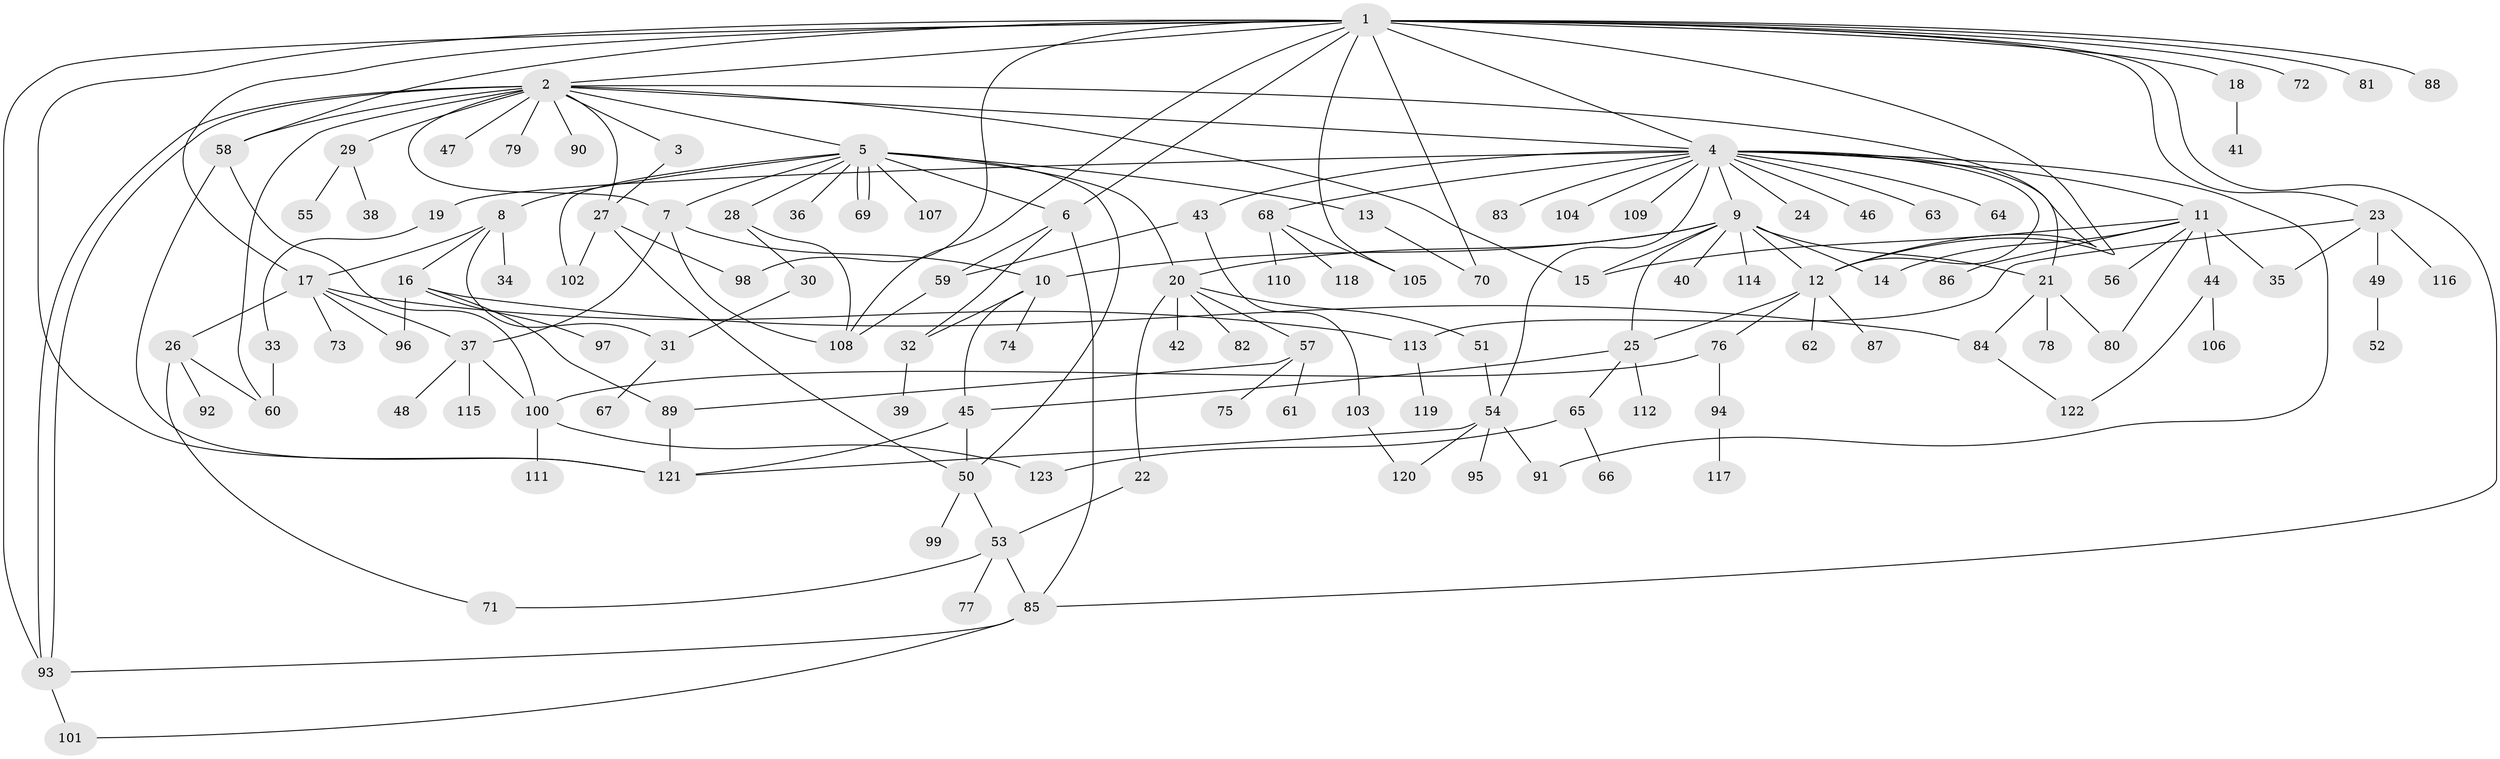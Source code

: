 // coarse degree distribution, {15: 0.016129032258064516, 11: 0.016129032258064516, 3: 0.20967741935483872, 12: 0.016129032258064516, 9: 0.016129032258064516, 7: 0.06451612903225806, 8: 0.016129032258064516, 4: 0.16129032258064516, 6: 0.06451612903225806, 2: 0.1935483870967742, 1: 0.22580645161290322}
// Generated by graph-tools (version 1.1) at 2025/50/03/04/25 22:50:18]
// undirected, 123 vertices, 180 edges
graph export_dot {
  node [color=gray90,style=filled];
  1;
  2;
  3;
  4;
  5;
  6;
  7;
  8;
  9;
  10;
  11;
  12;
  13;
  14;
  15;
  16;
  17;
  18;
  19;
  20;
  21;
  22;
  23;
  24;
  25;
  26;
  27;
  28;
  29;
  30;
  31;
  32;
  33;
  34;
  35;
  36;
  37;
  38;
  39;
  40;
  41;
  42;
  43;
  44;
  45;
  46;
  47;
  48;
  49;
  50;
  51;
  52;
  53;
  54;
  55;
  56;
  57;
  58;
  59;
  60;
  61;
  62;
  63;
  64;
  65;
  66;
  67;
  68;
  69;
  70;
  71;
  72;
  73;
  74;
  75;
  76;
  77;
  78;
  79;
  80;
  81;
  82;
  83;
  84;
  85;
  86;
  87;
  88;
  89;
  90;
  91;
  92;
  93;
  94;
  95;
  96;
  97;
  98;
  99;
  100;
  101;
  102;
  103;
  104;
  105;
  106;
  107;
  108;
  109;
  110;
  111;
  112;
  113;
  114;
  115;
  116;
  117;
  118;
  119;
  120;
  121;
  122;
  123;
  1 -- 2;
  1 -- 4;
  1 -- 6;
  1 -- 12;
  1 -- 17;
  1 -- 18;
  1 -- 23;
  1 -- 58;
  1 -- 70;
  1 -- 72;
  1 -- 81;
  1 -- 85;
  1 -- 88;
  1 -- 93;
  1 -- 98;
  1 -- 105;
  1 -- 108;
  1 -- 121;
  2 -- 3;
  2 -- 4;
  2 -- 5;
  2 -- 7;
  2 -- 12;
  2 -- 15;
  2 -- 27;
  2 -- 29;
  2 -- 47;
  2 -- 58;
  2 -- 60;
  2 -- 79;
  2 -- 90;
  2 -- 93;
  2 -- 93;
  3 -- 27;
  4 -- 9;
  4 -- 11;
  4 -- 12;
  4 -- 19;
  4 -- 21;
  4 -- 24;
  4 -- 43;
  4 -- 46;
  4 -- 54;
  4 -- 63;
  4 -- 64;
  4 -- 68;
  4 -- 83;
  4 -- 91;
  4 -- 104;
  4 -- 109;
  5 -- 6;
  5 -- 7;
  5 -- 8;
  5 -- 13;
  5 -- 20;
  5 -- 28;
  5 -- 36;
  5 -- 50;
  5 -- 69;
  5 -- 69;
  5 -- 102;
  5 -- 107;
  6 -- 32;
  6 -- 59;
  6 -- 85;
  7 -- 10;
  7 -- 37;
  7 -- 108;
  8 -- 16;
  8 -- 17;
  8 -- 31;
  8 -- 34;
  9 -- 10;
  9 -- 12;
  9 -- 14;
  9 -- 15;
  9 -- 20;
  9 -- 21;
  9 -- 25;
  9 -- 40;
  9 -- 114;
  10 -- 32;
  10 -- 45;
  10 -- 74;
  11 -- 14;
  11 -- 15;
  11 -- 35;
  11 -- 44;
  11 -- 56;
  11 -- 80;
  11 -- 86;
  12 -- 25;
  12 -- 62;
  12 -- 76;
  12 -- 87;
  13 -- 70;
  16 -- 84;
  16 -- 89;
  16 -- 96;
  16 -- 97;
  17 -- 26;
  17 -- 37;
  17 -- 73;
  17 -- 96;
  17 -- 113;
  18 -- 41;
  19 -- 33;
  20 -- 22;
  20 -- 42;
  20 -- 51;
  20 -- 57;
  20 -- 82;
  21 -- 78;
  21 -- 80;
  21 -- 84;
  22 -- 53;
  23 -- 35;
  23 -- 49;
  23 -- 113;
  23 -- 116;
  25 -- 45;
  25 -- 65;
  25 -- 112;
  26 -- 60;
  26 -- 71;
  26 -- 92;
  27 -- 50;
  27 -- 98;
  27 -- 102;
  28 -- 30;
  28 -- 108;
  29 -- 38;
  29 -- 55;
  30 -- 31;
  31 -- 67;
  32 -- 39;
  33 -- 60;
  37 -- 48;
  37 -- 100;
  37 -- 115;
  43 -- 59;
  43 -- 103;
  44 -- 106;
  44 -- 122;
  45 -- 50;
  45 -- 121;
  49 -- 52;
  50 -- 53;
  50 -- 99;
  51 -- 54;
  53 -- 71;
  53 -- 77;
  53 -- 85;
  54 -- 91;
  54 -- 95;
  54 -- 120;
  54 -- 121;
  57 -- 61;
  57 -- 75;
  57 -- 89;
  58 -- 100;
  58 -- 121;
  59 -- 108;
  65 -- 66;
  65 -- 123;
  68 -- 105;
  68 -- 110;
  68 -- 118;
  76 -- 94;
  76 -- 100;
  84 -- 122;
  85 -- 93;
  85 -- 101;
  89 -- 121;
  93 -- 101;
  94 -- 117;
  100 -- 111;
  100 -- 123;
  103 -- 120;
  113 -- 119;
}
